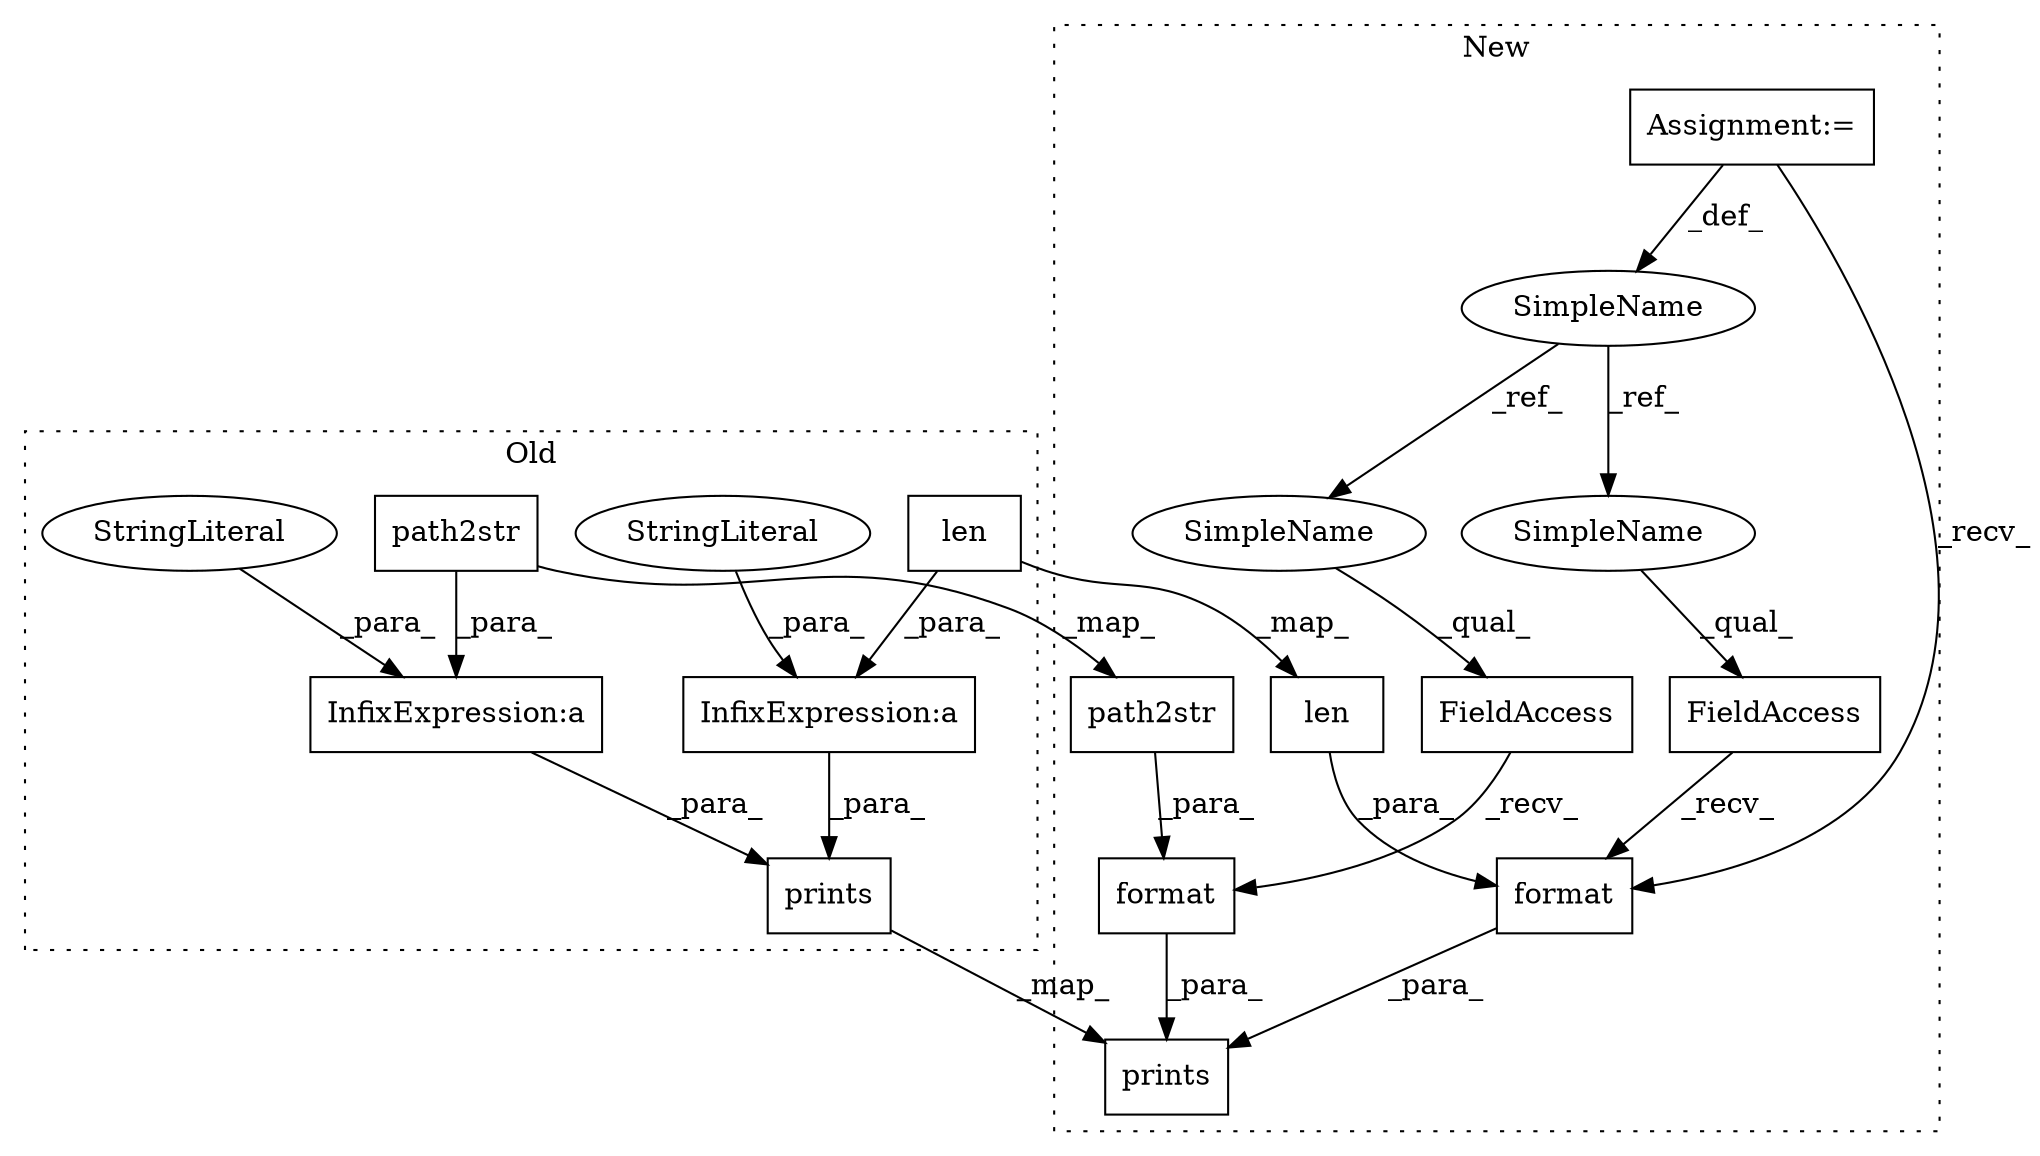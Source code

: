 digraph G {
subgraph cluster0 {
1 [label="path2str" a="32" s="1635,1655" l="9,1" shape="box"];
3 [label="InfixExpression:a" a="27" s="1632" l="3" shape="box"];
9 [label="StringLiteral" a="45" s="1606" l="26" shape="ellipse"];
12 [label="prints" a="32" s="1564,1656" l="7,1" shape="box"];
13 [label="InfixExpression:a" a="27" s="1593" l="3" shape="box"];
15 [label="len" a="32" s="1596,1604" l="4,1" shape="box"];
16 [label="StringLiteral" a="45" s="1571" l="22" shape="ellipse"];
label = "Old";
style="dotted";
}
subgraph cluster1 {
2 [label="path2str" a="32" s="1669,1689" l="9,1" shape="box"];
4 [label="format" a="32" s="1662,1690" l="7,1" shape="box"];
5 [label="FieldAccess" a="22" s="1648" l="13" shape="box"];
6 [label="SimpleName" a="42" s="283" l="8" shape="ellipse"];
7 [label="FieldAccess" a="22" s="1616" l="13" shape="box"];
8 [label="format" a="32" s="1630,1646" l="7,1" shape="box"];
10 [label="Assignment:=" a="7" s="283" l="8" shape="box"];
11 [label="prints" a="32" s="1609,1691" l="7,1" shape="box"];
14 [label="len" a="32" s="1637,1645" l="4,1" shape="box"];
17 [label="SimpleName" a="42" s="1648" l="8" shape="ellipse"];
18 [label="SimpleName" a="42" s="1616" l="8" shape="ellipse"];
label = "New";
style="dotted";
}
1 -> 2 [label="_map_"];
1 -> 3 [label="_para_"];
2 -> 4 [label="_para_"];
3 -> 12 [label="_para_"];
4 -> 11 [label="_para_"];
5 -> 4 [label="_recv_"];
6 -> 18 [label="_ref_"];
6 -> 17 [label="_ref_"];
7 -> 8 [label="_recv_"];
8 -> 11 [label="_para_"];
9 -> 3 [label="_para_"];
10 -> 8 [label="_recv_"];
10 -> 6 [label="_def_"];
12 -> 11 [label="_map_"];
13 -> 12 [label="_para_"];
14 -> 8 [label="_para_"];
15 -> 13 [label="_para_"];
15 -> 14 [label="_map_"];
16 -> 13 [label="_para_"];
17 -> 5 [label="_qual_"];
18 -> 7 [label="_qual_"];
}
